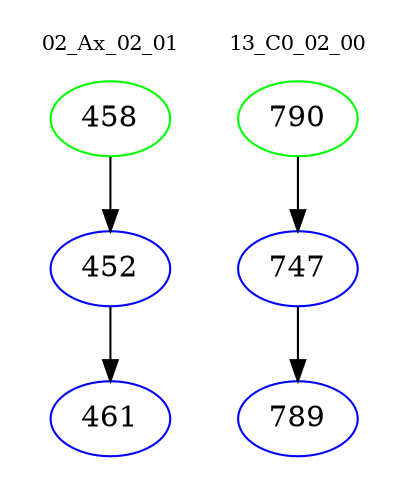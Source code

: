 digraph{
subgraph cluster_0 {
color = white
label = "02_Ax_02_01";
fontsize=10;
T0_458 [label="458", color="green"]
T0_458 -> T0_452 [color="black"]
T0_452 [label="452", color="blue"]
T0_452 -> T0_461 [color="black"]
T0_461 [label="461", color="blue"]
}
subgraph cluster_1 {
color = white
label = "13_C0_02_00";
fontsize=10;
T1_790 [label="790", color="green"]
T1_790 -> T1_747 [color="black"]
T1_747 [label="747", color="blue"]
T1_747 -> T1_789 [color="black"]
T1_789 [label="789", color="blue"]
}
}
